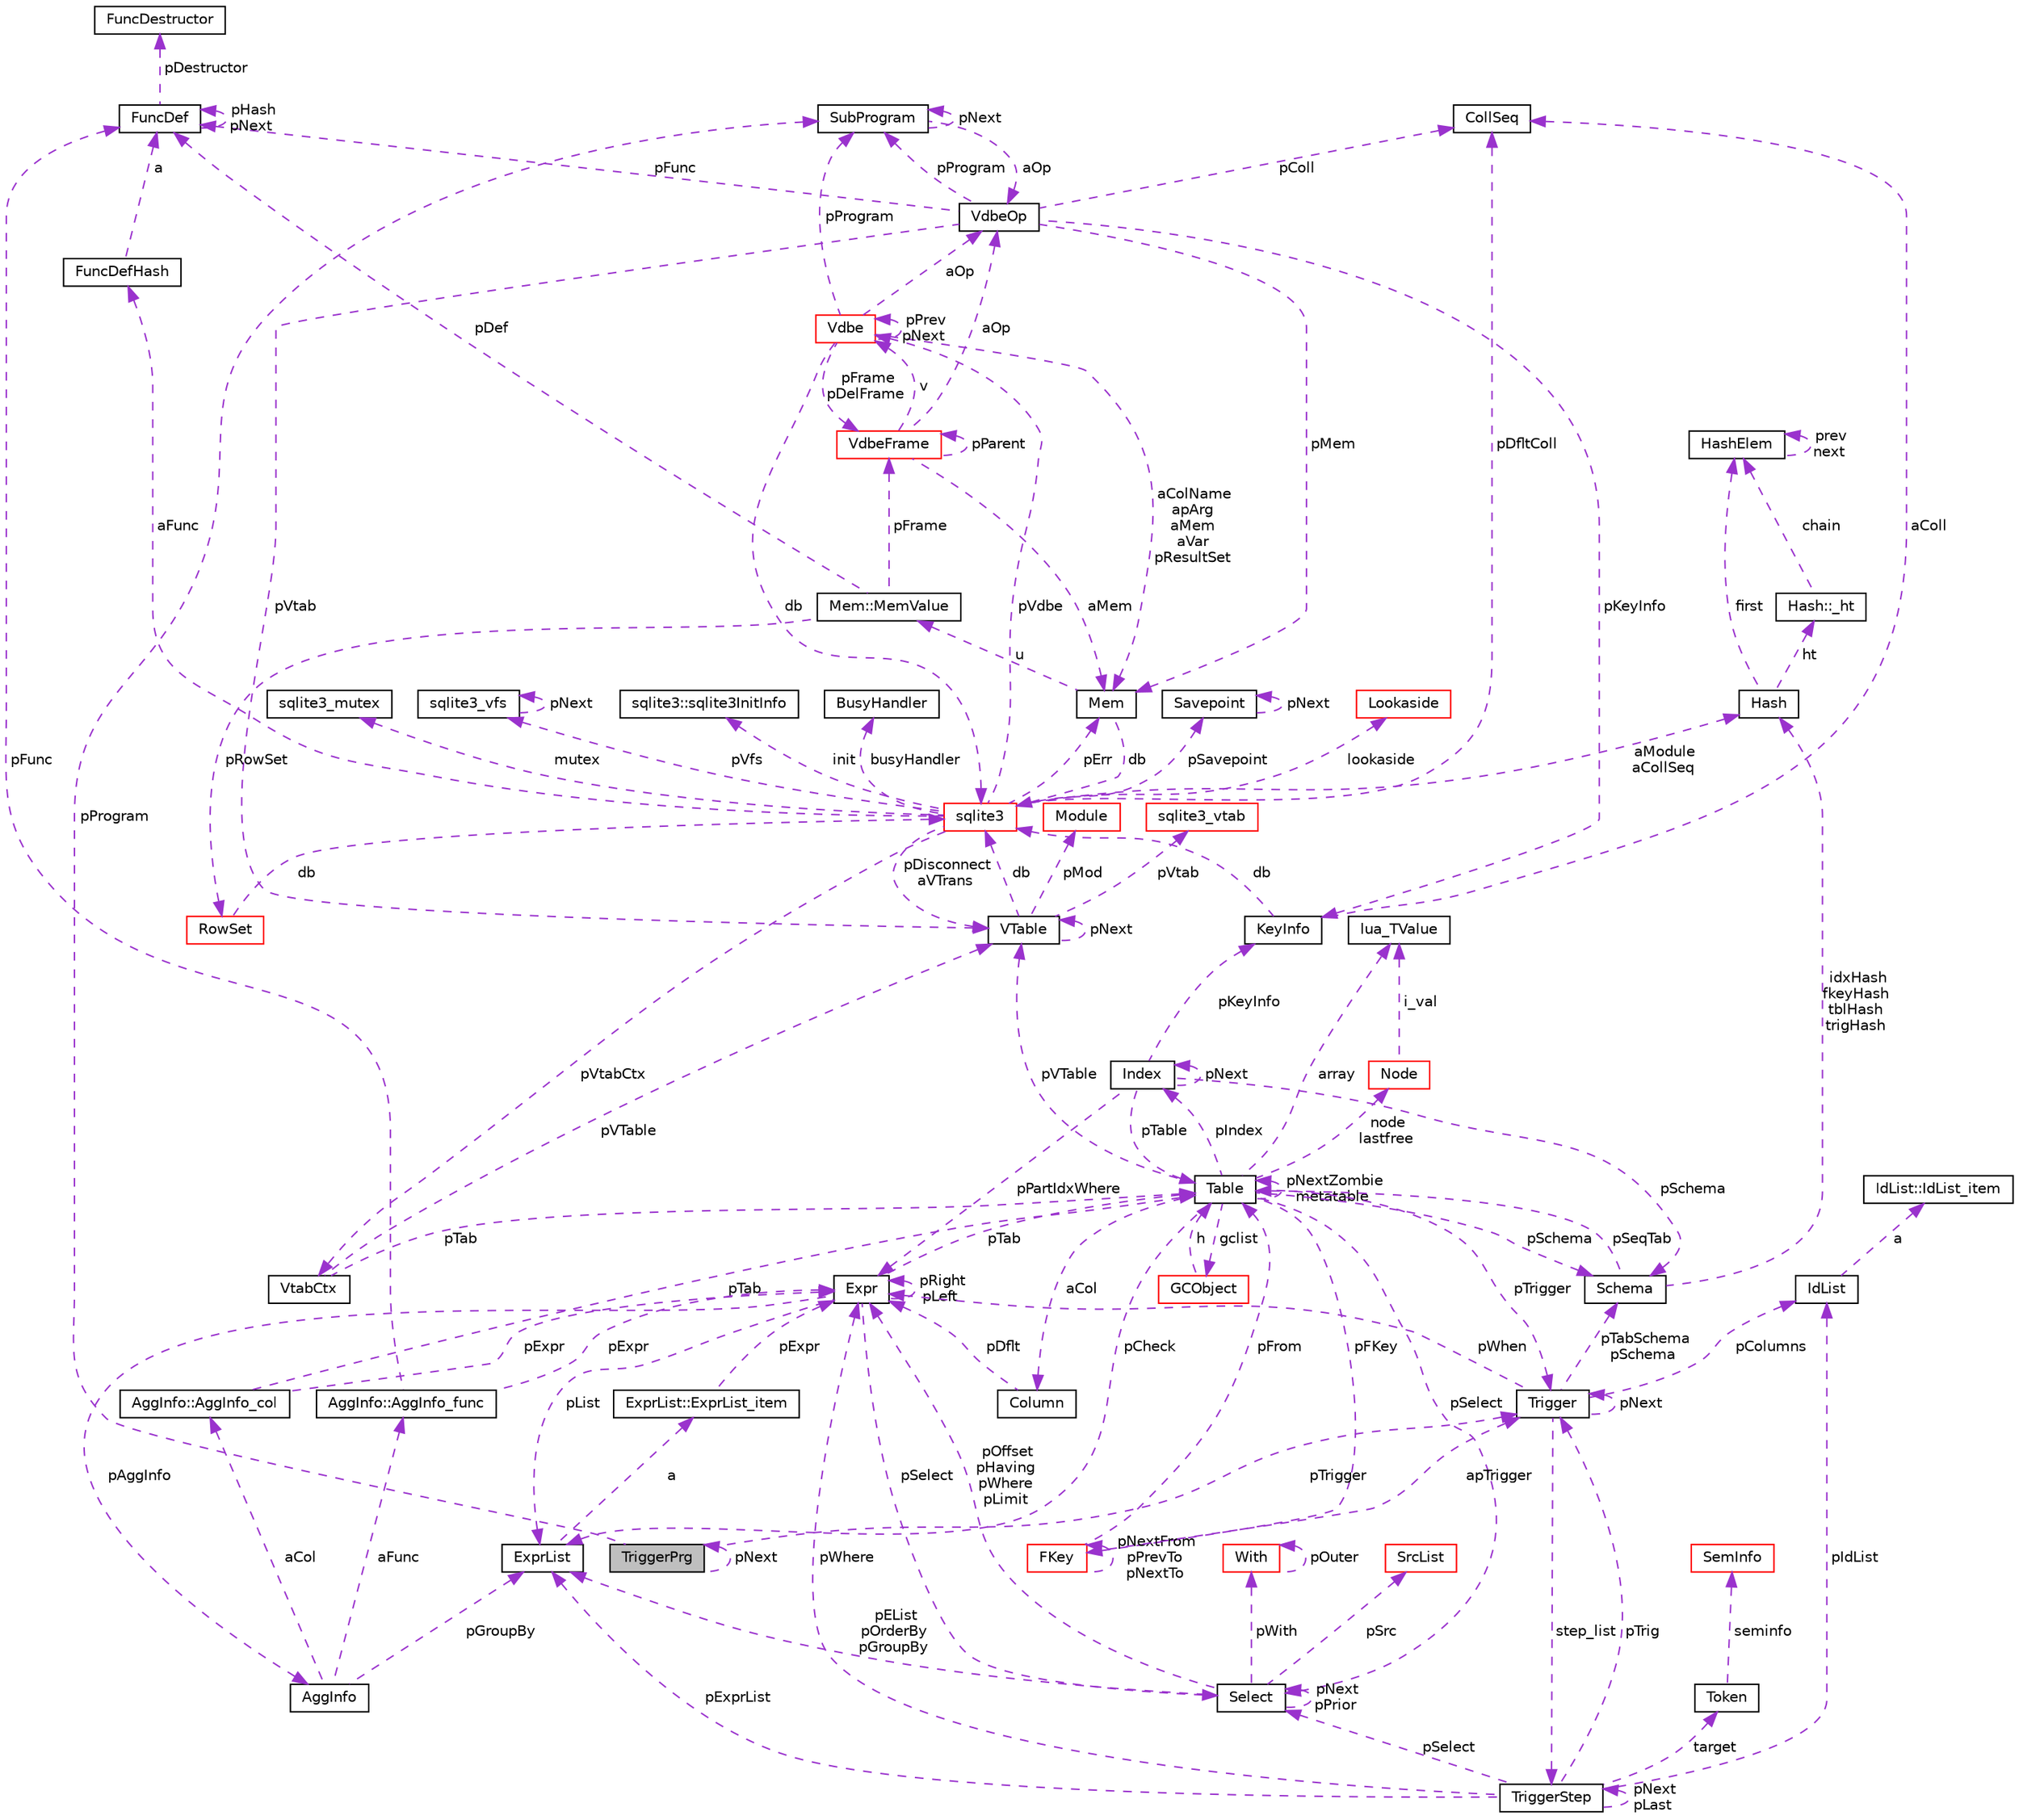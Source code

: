 digraph "TriggerPrg"
{
  edge [fontname="Helvetica",fontsize="10",labelfontname="Helvetica",labelfontsize="10"];
  node [fontname="Helvetica",fontsize="10",shape=record];
  Node1 [label="TriggerPrg",height=0.2,width=0.4,color="black", fillcolor="grey75", style="filled", fontcolor="black"];
  Node2 -> Node1 [dir="back",color="darkorchid3",fontsize="10",style="dashed",label=" pProgram" ,fontname="Helvetica"];
  Node2 [label="SubProgram",height=0.2,width=0.4,color="black", fillcolor="white", style="filled",URL="$struct_sub_program.html"];
  Node2 -> Node2 [dir="back",color="darkorchid3",fontsize="10",style="dashed",label=" pNext" ,fontname="Helvetica"];
  Node3 -> Node2 [dir="back",color="darkorchid3",fontsize="10",style="dashed",label=" aOp" ,fontname="Helvetica"];
  Node3 [label="VdbeOp",height=0.2,width=0.4,color="black", fillcolor="white", style="filled",URL="$struct_vdbe_op.html"];
  Node4 -> Node3 [dir="back",color="darkorchid3",fontsize="10",style="dashed",label=" pMem" ,fontname="Helvetica"];
  Node4 [label="Mem",height=0.2,width=0.4,color="black", fillcolor="white", style="filled",URL="$struct_mem.html"];
  Node5 -> Node4 [dir="back",color="darkorchid3",fontsize="10",style="dashed",label=" u" ,fontname="Helvetica"];
  Node5 [label="Mem::MemValue",height=0.2,width=0.4,color="black", fillcolor="white", style="filled",URL="$union_mem_1_1_mem_value.html"];
  Node6 -> Node5 [dir="back",color="darkorchid3",fontsize="10",style="dashed",label=" pFrame" ,fontname="Helvetica"];
  Node6 [label="VdbeFrame",height=0.2,width=0.4,color="red", fillcolor="white", style="filled",URL="$struct_vdbe_frame.html"];
  Node4 -> Node6 [dir="back",color="darkorchid3",fontsize="10",style="dashed",label=" aMem" ,fontname="Helvetica"];
  Node7 -> Node6 [dir="back",color="darkorchid3",fontsize="10",style="dashed",label=" v" ,fontname="Helvetica"];
  Node7 [label="Vdbe",height=0.2,width=0.4,color="red", fillcolor="white", style="filled",URL="$struct_vdbe.html"];
  Node7 -> Node7 [dir="back",color="darkorchid3",fontsize="10",style="dashed",label=" pPrev\npNext" ,fontname="Helvetica"];
  Node4 -> Node7 [dir="back",color="darkorchid3",fontsize="10",style="dashed",label=" aColName\napArg\naMem\naVar\npResultSet" ,fontname="Helvetica"];
  Node8 -> Node7 [dir="back",color="darkorchid3",fontsize="10",style="dashed",label=" db" ,fontname="Helvetica"];
  Node8 [label="sqlite3",height=0.2,width=0.4,color="red", fillcolor="white", style="filled",URL="$structsqlite3.html"];
  Node4 -> Node8 [dir="back",color="darkorchid3",fontsize="10",style="dashed",label=" pErr" ,fontname="Helvetica"];
  Node7 -> Node8 [dir="back",color="darkorchid3",fontsize="10",style="dashed",label=" pVdbe" ,fontname="Helvetica"];
  Node9 -> Node8 [dir="back",color="darkorchid3",fontsize="10",style="dashed",label=" pSavepoint" ,fontname="Helvetica"];
  Node9 [label="Savepoint",height=0.2,width=0.4,color="black", fillcolor="white", style="filled",URL="$struct_savepoint.html"];
  Node9 -> Node9 [dir="back",color="darkorchid3",fontsize="10",style="dashed",label=" pNext" ,fontname="Helvetica"];
  Node10 -> Node8 [dir="back",color="darkorchid3",fontsize="10",style="dashed",label=" aFunc" ,fontname="Helvetica"];
  Node10 [label="FuncDefHash",height=0.2,width=0.4,color="black", fillcolor="white", style="filled",URL="$struct_func_def_hash.html"];
  Node11 -> Node10 [dir="back",color="darkorchid3",fontsize="10",style="dashed",label=" a" ,fontname="Helvetica"];
  Node11 [label="FuncDef",height=0.2,width=0.4,color="black", fillcolor="white", style="filled",URL="$struct_func_def.html"];
  Node12 -> Node11 [dir="back",color="darkorchid3",fontsize="10",style="dashed",label=" pDestructor" ,fontname="Helvetica"];
  Node12 [label="FuncDestructor",height=0.2,width=0.4,color="black", fillcolor="white", style="filled",URL="$struct_func_destructor.html"];
  Node11 -> Node11 [dir="back",color="darkorchid3",fontsize="10",style="dashed",label=" pHash\npNext" ,fontname="Helvetica"];
  Node13 -> Node8 [dir="back",color="darkorchid3",fontsize="10",style="dashed",label=" lookaside" ,fontname="Helvetica"];
  Node13 [label="Lookaside",height=0.2,width=0.4,color="red", fillcolor="white", style="filled",URL="$struct_lookaside.html"];
  Node14 -> Node8 [dir="back",color="darkorchid3",fontsize="10",style="dashed",label=" mutex" ,fontname="Helvetica"];
  Node14 [label="sqlite3_mutex",height=0.2,width=0.4,color="black", fillcolor="white", style="filled",URL="$structsqlite3__mutex.html"];
  Node15 -> Node8 [dir="back",color="darkorchid3",fontsize="10",style="dashed",label=" pVfs" ,fontname="Helvetica"];
  Node15 [label="sqlite3_vfs",height=0.2,width=0.4,color="black", fillcolor="white", style="filled",URL="$structsqlite3__vfs.html"];
  Node15 -> Node15 [dir="back",color="darkorchid3",fontsize="10",style="dashed",label=" pNext" ,fontname="Helvetica"];
  Node16 -> Node8 [dir="back",color="darkorchid3",fontsize="10",style="dashed",label=" init" ,fontname="Helvetica"];
  Node16 [label="sqlite3::sqlite3InitInfo",height=0.2,width=0.4,color="black", fillcolor="white", style="filled",URL="$structsqlite3_1_1sqlite3_init_info.html"];
  Node17 -> Node8 [dir="back",color="darkorchid3",fontsize="10",style="dashed",label=" busyHandler" ,fontname="Helvetica"];
  Node17 [label="BusyHandler",height=0.2,width=0.4,color="black", fillcolor="white", style="filled",URL="$struct_busy_handler.html"];
  Node18 -> Node8 [dir="back",color="darkorchid3",fontsize="10",style="dashed",label=" pVtabCtx" ,fontname="Helvetica"];
  Node18 [label="VtabCtx",height=0.2,width=0.4,color="black", fillcolor="white", style="filled",URL="$struct_vtab_ctx.html"];
  Node19 -> Node18 [dir="back",color="darkorchid3",fontsize="10",style="dashed",label=" pVTable" ,fontname="Helvetica"];
  Node19 [label="VTable",height=0.2,width=0.4,color="black", fillcolor="white", style="filled",URL="$struct_v_table.html"];
  Node8 -> Node19 [dir="back",color="darkorchid3",fontsize="10",style="dashed",label=" db" ,fontname="Helvetica"];
  Node19 -> Node19 [dir="back",color="darkorchid3",fontsize="10",style="dashed",label=" pNext" ,fontname="Helvetica"];
  Node20 -> Node19 [dir="back",color="darkorchid3",fontsize="10",style="dashed",label=" pMod" ,fontname="Helvetica"];
  Node20 [label="Module",height=0.2,width=0.4,color="red", fillcolor="white", style="filled",URL="$struct_module.html"];
  Node21 -> Node19 [dir="back",color="darkorchid3",fontsize="10",style="dashed",label=" pVtab" ,fontname="Helvetica"];
  Node21 [label="sqlite3_vtab",height=0.2,width=0.4,color="red", fillcolor="white", style="filled",URL="$structsqlite3__vtab.html"];
  Node22 -> Node18 [dir="back",color="darkorchid3",fontsize="10",style="dashed",label=" pTab" ,fontname="Helvetica"];
  Node22 [label="Table",height=0.2,width=0.4,color="black", fillcolor="white", style="filled",URL="$struct_table.html"];
  Node23 -> Node22 [dir="back",color="darkorchid3",fontsize="10",style="dashed",label=" node\nlastfree" ,fontname="Helvetica"];
  Node23 [label="Node",height=0.2,width=0.4,color="red", fillcolor="white", style="filled",URL="$struct_node.html"];
  Node24 -> Node23 [dir="back",color="darkorchid3",fontsize="10",style="dashed",label=" i_val" ,fontname="Helvetica"];
  Node24 [label="lua_TValue",height=0.2,width=0.4,color="black", fillcolor="white", style="filled",URL="$structlua___t_value.html"];
  Node25 -> Node22 [dir="back",color="darkorchid3",fontsize="10",style="dashed",label=" pSchema" ,fontname="Helvetica"];
  Node25 [label="Schema",height=0.2,width=0.4,color="black", fillcolor="white", style="filled",URL="$struct_schema.html"];
  Node22 -> Node25 [dir="back",color="darkorchid3",fontsize="10",style="dashed",label=" pSeqTab" ,fontname="Helvetica"];
  Node26 -> Node25 [dir="back",color="darkorchid3",fontsize="10",style="dashed",label=" idxHash\nfkeyHash\ntblHash\ntrigHash" ,fontname="Helvetica"];
  Node26 [label="Hash",height=0.2,width=0.4,color="black", fillcolor="white", style="filled",URL="$struct_hash.html"];
  Node27 -> Node26 [dir="back",color="darkorchid3",fontsize="10",style="dashed",label=" ht" ,fontname="Helvetica"];
  Node27 [label="Hash::_ht",height=0.2,width=0.4,color="black", fillcolor="white", style="filled",URL="$struct_hash_1_1__ht.html"];
  Node28 -> Node27 [dir="back",color="darkorchid3",fontsize="10",style="dashed",label=" chain" ,fontname="Helvetica"];
  Node28 [label="HashElem",height=0.2,width=0.4,color="black", fillcolor="white", style="filled",URL="$struct_hash_elem.html"];
  Node28 -> Node28 [dir="back",color="darkorchid3",fontsize="10",style="dashed",label=" prev\nnext" ,fontname="Helvetica"];
  Node28 -> Node26 [dir="back",color="darkorchid3",fontsize="10",style="dashed",label=" first" ,fontname="Helvetica"];
  Node24 -> Node22 [dir="back",color="darkorchid3",fontsize="10",style="dashed",label=" array" ,fontname="Helvetica"];
  Node29 -> Node22 [dir="back",color="darkorchid3",fontsize="10",style="dashed",label=" aCol" ,fontname="Helvetica"];
  Node29 [label="Column",height=0.2,width=0.4,color="black", fillcolor="white", style="filled",URL="$struct_column.html"];
  Node30 -> Node29 [dir="back",color="darkorchid3",fontsize="10",style="dashed",label=" pDflt" ,fontname="Helvetica"];
  Node30 [label="Expr",height=0.2,width=0.4,color="black", fillcolor="white", style="filled",URL="$struct_expr.html"];
  Node31 -> Node30 [dir="back",color="darkorchid3",fontsize="10",style="dashed",label=" pAggInfo" ,fontname="Helvetica"];
  Node31 [label="AggInfo",height=0.2,width=0.4,color="black", fillcolor="white", style="filled",URL="$struct_agg_info.html"];
  Node32 -> Node31 [dir="back",color="darkorchid3",fontsize="10",style="dashed",label=" aCol" ,fontname="Helvetica"];
  Node32 [label="AggInfo::AggInfo_col",height=0.2,width=0.4,color="black", fillcolor="white", style="filled",URL="$struct_agg_info_1_1_agg_info__col.html"];
  Node30 -> Node32 [dir="back",color="darkorchid3",fontsize="10",style="dashed",label=" pExpr" ,fontname="Helvetica"];
  Node22 -> Node32 [dir="back",color="darkorchid3",fontsize="10",style="dashed",label=" pTab" ,fontname="Helvetica"];
  Node33 -> Node31 [dir="back",color="darkorchid3",fontsize="10",style="dashed",label=" aFunc" ,fontname="Helvetica"];
  Node33 [label="AggInfo::AggInfo_func",height=0.2,width=0.4,color="black", fillcolor="white", style="filled",URL="$struct_agg_info_1_1_agg_info__func.html"];
  Node30 -> Node33 [dir="back",color="darkorchid3",fontsize="10",style="dashed",label=" pExpr" ,fontname="Helvetica"];
  Node11 -> Node33 [dir="back",color="darkorchid3",fontsize="10",style="dashed",label=" pFunc" ,fontname="Helvetica"];
  Node34 -> Node31 [dir="back",color="darkorchid3",fontsize="10",style="dashed",label=" pGroupBy" ,fontname="Helvetica"];
  Node34 [label="ExprList",height=0.2,width=0.4,color="black", fillcolor="white", style="filled",URL="$struct_expr_list.html"];
  Node35 -> Node34 [dir="back",color="darkorchid3",fontsize="10",style="dashed",label=" a" ,fontname="Helvetica"];
  Node35 [label="ExprList::ExprList_item",height=0.2,width=0.4,color="black", fillcolor="white", style="filled",URL="$struct_expr_list_1_1_expr_list__item.html"];
  Node30 -> Node35 [dir="back",color="darkorchid3",fontsize="10",style="dashed",label=" pExpr" ,fontname="Helvetica"];
  Node30 -> Node30 [dir="back",color="darkorchid3",fontsize="10",style="dashed",label=" pRight\npLeft" ,fontname="Helvetica"];
  Node22 -> Node30 [dir="back",color="darkorchid3",fontsize="10",style="dashed",label=" pTab" ,fontname="Helvetica"];
  Node36 -> Node30 [dir="back",color="darkorchid3",fontsize="10",style="dashed",label=" pSelect" ,fontname="Helvetica"];
  Node36 [label="Select",height=0.2,width=0.4,color="black", fillcolor="white", style="filled",URL="$struct_select.html"];
  Node30 -> Node36 [dir="back",color="darkorchid3",fontsize="10",style="dashed",label=" pOffset\npHaving\npWhere\npLimit" ,fontname="Helvetica"];
  Node37 -> Node36 [dir="back",color="darkorchid3",fontsize="10",style="dashed",label=" pWith" ,fontname="Helvetica"];
  Node37 [label="With",height=0.2,width=0.4,color="red", fillcolor="white", style="filled",URL="$struct_with.html"];
  Node37 -> Node37 [dir="back",color="darkorchid3",fontsize="10",style="dashed",label=" pOuter" ,fontname="Helvetica"];
  Node36 -> Node36 [dir="back",color="darkorchid3",fontsize="10",style="dashed",label=" pNext\npPrior" ,fontname="Helvetica"];
  Node38 -> Node36 [dir="back",color="darkorchid3",fontsize="10",style="dashed",label=" pSrc" ,fontname="Helvetica"];
  Node38 [label="SrcList",height=0.2,width=0.4,color="red", fillcolor="white", style="filled",URL="$struct_src_list.html"];
  Node34 -> Node36 [dir="back",color="darkorchid3",fontsize="10",style="dashed",label=" pEList\npOrderBy\npGroupBy" ,fontname="Helvetica"];
  Node34 -> Node30 [dir="back",color="darkorchid3",fontsize="10",style="dashed",label=" pList" ,fontname="Helvetica"];
  Node39 -> Node22 [dir="back",color="darkorchid3",fontsize="10",style="dashed",label=" pFKey" ,fontname="Helvetica"];
  Node39 [label="FKey",height=0.2,width=0.4,color="red", fillcolor="white", style="filled",URL="$struct_f_key.html"];
  Node39 -> Node39 [dir="back",color="darkorchid3",fontsize="10",style="dashed",label=" pNextFrom\npPrevTo\npNextTo" ,fontname="Helvetica"];
  Node22 -> Node39 [dir="back",color="darkorchid3",fontsize="10",style="dashed",label=" pFrom" ,fontname="Helvetica"];
  Node40 -> Node39 [dir="back",color="darkorchid3",fontsize="10",style="dashed",label=" apTrigger" ,fontname="Helvetica"];
  Node40 [label="Trigger",height=0.2,width=0.4,color="black", fillcolor="white", style="filled",URL="$struct_trigger.html"];
  Node41 -> Node40 [dir="back",color="darkorchid3",fontsize="10",style="dashed",label=" step_list" ,fontname="Helvetica"];
  Node41 [label="TriggerStep",height=0.2,width=0.4,color="black", fillcolor="white", style="filled",URL="$struct_trigger_step.html"];
  Node41 -> Node41 [dir="back",color="darkorchid3",fontsize="10",style="dashed",label=" pNext\npLast" ,fontname="Helvetica"];
  Node30 -> Node41 [dir="back",color="darkorchid3",fontsize="10",style="dashed",label=" pWhere" ,fontname="Helvetica"];
  Node42 -> Node41 [dir="back",color="darkorchid3",fontsize="10",style="dashed",label=" target" ,fontname="Helvetica"];
  Node42 [label="Token",height=0.2,width=0.4,color="black", fillcolor="white", style="filled",URL="$struct_token.html"];
  Node43 -> Node42 [dir="back",color="darkorchid3",fontsize="10",style="dashed",label=" seminfo" ,fontname="Helvetica"];
  Node43 [label="SemInfo",height=0.2,width=0.4,color="red", fillcolor="white", style="filled",URL="$union_sem_info.html"];
  Node44 -> Node41 [dir="back",color="darkorchid3",fontsize="10",style="dashed",label=" pIdList" ,fontname="Helvetica"];
  Node44 [label="IdList",height=0.2,width=0.4,color="black", fillcolor="white", style="filled",URL="$struct_id_list.html"];
  Node45 -> Node44 [dir="back",color="darkorchid3",fontsize="10",style="dashed",label=" a" ,fontname="Helvetica"];
  Node45 [label="IdList::IdList_item",height=0.2,width=0.4,color="black", fillcolor="white", style="filled",URL="$struct_id_list_1_1_id_list__item.html"];
  Node36 -> Node41 [dir="back",color="darkorchid3",fontsize="10",style="dashed",label=" pSelect" ,fontname="Helvetica"];
  Node40 -> Node41 [dir="back",color="darkorchid3",fontsize="10",style="dashed",label=" pTrig" ,fontname="Helvetica"];
  Node34 -> Node41 [dir="back",color="darkorchid3",fontsize="10",style="dashed",label=" pExprList" ,fontname="Helvetica"];
  Node25 -> Node40 [dir="back",color="darkorchid3",fontsize="10",style="dashed",label=" pTabSchema\npSchema" ,fontname="Helvetica"];
  Node30 -> Node40 [dir="back",color="darkorchid3",fontsize="10",style="dashed",label=" pWhen" ,fontname="Helvetica"];
  Node44 -> Node40 [dir="back",color="darkorchid3",fontsize="10",style="dashed",label=" pColumns" ,fontname="Helvetica"];
  Node40 -> Node40 [dir="back",color="darkorchid3",fontsize="10",style="dashed",label=" pNext" ,fontname="Helvetica"];
  Node19 -> Node22 [dir="back",color="darkorchid3",fontsize="10",style="dashed",label=" pVTable" ,fontname="Helvetica"];
  Node22 -> Node22 [dir="back",color="darkorchid3",fontsize="10",style="dashed",label=" pNextZombie\nmetatable" ,fontname="Helvetica"];
  Node40 -> Node22 [dir="back",color="darkorchid3",fontsize="10",style="dashed",label=" pTrigger" ,fontname="Helvetica"];
  Node36 -> Node22 [dir="back",color="darkorchid3",fontsize="10",style="dashed",label=" pSelect" ,fontname="Helvetica"];
  Node46 -> Node22 [dir="back",color="darkorchid3",fontsize="10",style="dashed",label=" gclist" ,fontname="Helvetica"];
  Node46 [label="GCObject",height=0.2,width=0.4,color="red", fillcolor="white", style="filled",URL="$union_g_c_object.html"];
  Node22 -> Node46 [dir="back",color="darkorchid3",fontsize="10",style="dashed",label=" h" ,fontname="Helvetica"];
  Node34 -> Node22 [dir="back",color="darkorchid3",fontsize="10",style="dashed",label=" pCheck" ,fontname="Helvetica"];
  Node47 -> Node22 [dir="back",color="darkorchid3",fontsize="10",style="dashed",label=" pIndex" ,fontname="Helvetica"];
  Node47 [label="Index",height=0.2,width=0.4,color="black", fillcolor="white", style="filled",URL="$struct_index.html"];
  Node25 -> Node47 [dir="back",color="darkorchid3",fontsize="10",style="dashed",label=" pSchema" ,fontname="Helvetica"];
  Node30 -> Node47 [dir="back",color="darkorchid3",fontsize="10",style="dashed",label=" pPartIdxWhere" ,fontname="Helvetica"];
  Node22 -> Node47 [dir="back",color="darkorchid3",fontsize="10",style="dashed",label=" pTable" ,fontname="Helvetica"];
  Node48 -> Node47 [dir="back",color="darkorchid3",fontsize="10",style="dashed",label=" pKeyInfo" ,fontname="Helvetica"];
  Node48 [label="KeyInfo",height=0.2,width=0.4,color="black", fillcolor="white", style="filled",URL="$struct_key_info.html"];
  Node8 -> Node48 [dir="back",color="darkorchid3",fontsize="10",style="dashed",label=" db" ,fontname="Helvetica"];
  Node49 -> Node48 [dir="back",color="darkorchid3",fontsize="10",style="dashed",label=" aColl" ,fontname="Helvetica"];
  Node49 [label="CollSeq",height=0.2,width=0.4,color="black", fillcolor="white", style="filled",URL="$struct_coll_seq.html"];
  Node47 -> Node47 [dir="back",color="darkorchid3",fontsize="10",style="dashed",label=" pNext" ,fontname="Helvetica"];
  Node49 -> Node8 [dir="back",color="darkorchid3",fontsize="10",style="dashed",label=" pDfltColl" ,fontname="Helvetica"];
  Node19 -> Node8 [dir="back",color="darkorchid3",fontsize="10",style="dashed",label=" pDisconnect\naVTrans" ,fontname="Helvetica"];
  Node26 -> Node8 [dir="back",color="darkorchid3",fontsize="10",style="dashed",label=" aModule\naCollSeq" ,fontname="Helvetica"];
  Node6 -> Node7 [dir="back",color="darkorchid3",fontsize="10",style="dashed",label=" pFrame\npDelFrame" ,fontname="Helvetica"];
  Node2 -> Node7 [dir="back",color="darkorchid3",fontsize="10",style="dashed",label=" pProgram" ,fontname="Helvetica"];
  Node3 -> Node7 [dir="back",color="darkorchid3",fontsize="10",style="dashed",label=" aOp" ,fontname="Helvetica"];
  Node6 -> Node6 [dir="back",color="darkorchid3",fontsize="10",style="dashed",label=" pParent" ,fontname="Helvetica"];
  Node3 -> Node6 [dir="back",color="darkorchid3",fontsize="10",style="dashed",label=" aOp" ,fontname="Helvetica"];
  Node50 -> Node5 [dir="back",color="darkorchid3",fontsize="10",style="dashed",label=" pRowSet" ,fontname="Helvetica"];
  Node50 [label="RowSet",height=0.2,width=0.4,color="red", fillcolor="white", style="filled",URL="$struct_row_set.html"];
  Node8 -> Node50 [dir="back",color="darkorchid3",fontsize="10",style="dashed",label=" db" ,fontname="Helvetica"];
  Node11 -> Node5 [dir="back",color="darkorchid3",fontsize="10",style="dashed",label=" pDef" ,fontname="Helvetica"];
  Node8 -> Node4 [dir="back",color="darkorchid3",fontsize="10",style="dashed",label=" db" ,fontname="Helvetica"];
  Node49 -> Node3 [dir="back",color="darkorchid3",fontsize="10",style="dashed",label=" pColl" ,fontname="Helvetica"];
  Node19 -> Node3 [dir="back",color="darkorchid3",fontsize="10",style="dashed",label=" pVtab" ,fontname="Helvetica"];
  Node2 -> Node3 [dir="back",color="darkorchid3",fontsize="10",style="dashed",label=" pProgram" ,fontname="Helvetica"];
  Node48 -> Node3 [dir="back",color="darkorchid3",fontsize="10",style="dashed",label=" pKeyInfo" ,fontname="Helvetica"];
  Node11 -> Node3 [dir="back",color="darkorchid3",fontsize="10",style="dashed",label=" pFunc" ,fontname="Helvetica"];
  Node40 -> Node1 [dir="back",color="darkorchid3",fontsize="10",style="dashed",label=" pTrigger" ,fontname="Helvetica"];
  Node1 -> Node1 [dir="back",color="darkorchid3",fontsize="10",style="dashed",label=" pNext" ,fontname="Helvetica"];
}
